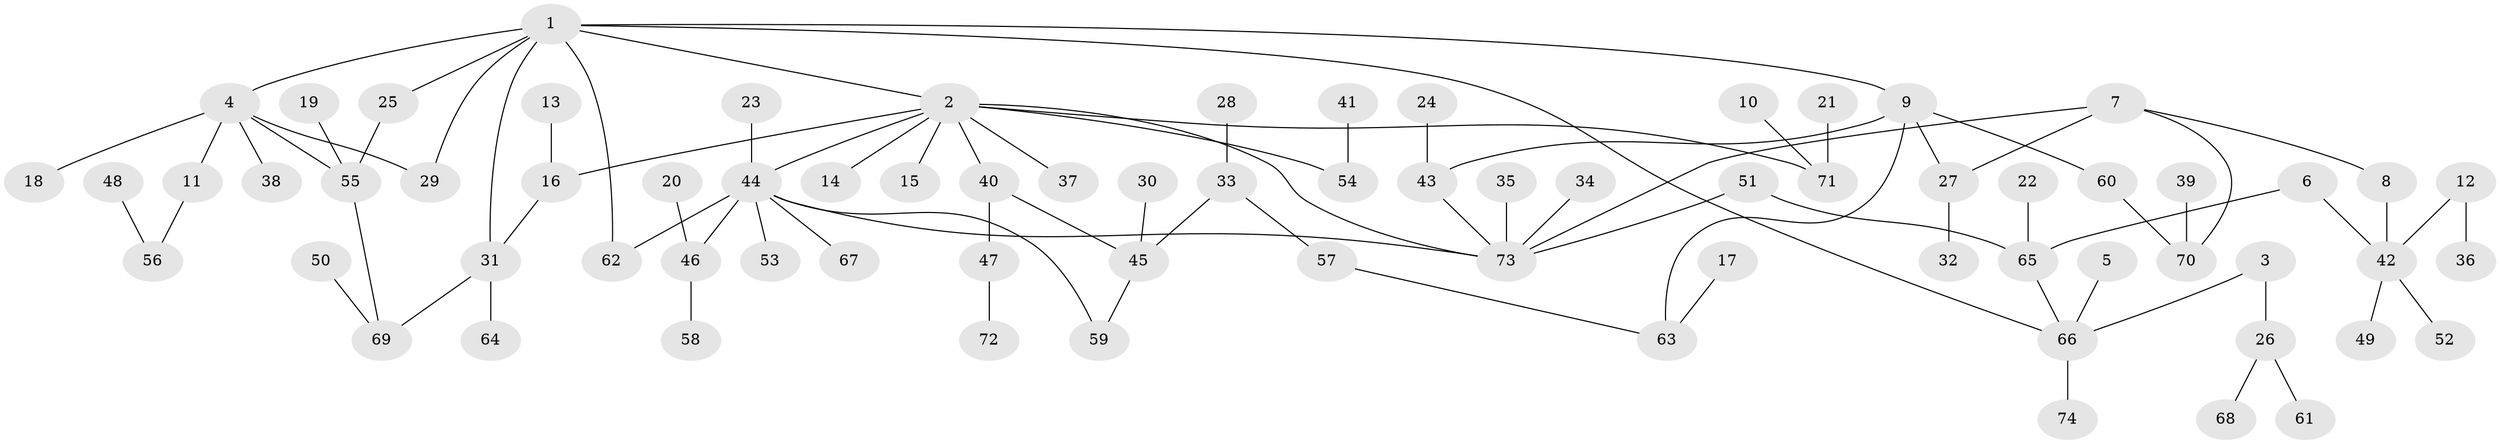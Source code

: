 // original degree distribution, {4: 0.10135135135135136, 7: 0.013513513513513514, 8: 0.006756756756756757, 6: 0.006756756756756757, 5: 0.02702702702702703, 3: 0.12837837837837837, 2: 0.34459459459459457, 1: 0.3716216216216216}
// Generated by graph-tools (version 1.1) at 2025/49/03/09/25 03:49:16]
// undirected, 74 vertices, 86 edges
graph export_dot {
graph [start="1"]
  node [color=gray90,style=filled];
  1;
  2;
  3;
  4;
  5;
  6;
  7;
  8;
  9;
  10;
  11;
  12;
  13;
  14;
  15;
  16;
  17;
  18;
  19;
  20;
  21;
  22;
  23;
  24;
  25;
  26;
  27;
  28;
  29;
  30;
  31;
  32;
  33;
  34;
  35;
  36;
  37;
  38;
  39;
  40;
  41;
  42;
  43;
  44;
  45;
  46;
  47;
  48;
  49;
  50;
  51;
  52;
  53;
  54;
  55;
  56;
  57;
  58;
  59;
  60;
  61;
  62;
  63;
  64;
  65;
  66;
  67;
  68;
  69;
  70;
  71;
  72;
  73;
  74;
  1 -- 2 [weight=1.0];
  1 -- 4 [weight=1.0];
  1 -- 9 [weight=1.0];
  1 -- 25 [weight=1.0];
  1 -- 29 [weight=1.0];
  1 -- 31 [weight=1.0];
  1 -- 62 [weight=1.0];
  1 -- 66 [weight=1.0];
  2 -- 14 [weight=1.0];
  2 -- 15 [weight=1.0];
  2 -- 16 [weight=1.0];
  2 -- 37 [weight=1.0];
  2 -- 40 [weight=1.0];
  2 -- 44 [weight=1.0];
  2 -- 54 [weight=1.0];
  2 -- 71 [weight=1.0];
  2 -- 73 [weight=1.0];
  3 -- 26 [weight=1.0];
  3 -- 66 [weight=1.0];
  4 -- 11 [weight=1.0];
  4 -- 18 [weight=1.0];
  4 -- 29 [weight=1.0];
  4 -- 38 [weight=1.0];
  4 -- 55 [weight=1.0];
  5 -- 66 [weight=1.0];
  6 -- 42 [weight=1.0];
  6 -- 65 [weight=1.0];
  7 -- 8 [weight=1.0];
  7 -- 27 [weight=1.0];
  7 -- 70 [weight=1.0];
  7 -- 73 [weight=1.0];
  8 -- 42 [weight=1.0];
  9 -- 27 [weight=1.0];
  9 -- 43 [weight=1.0];
  9 -- 60 [weight=1.0];
  9 -- 63 [weight=1.0];
  10 -- 71 [weight=1.0];
  11 -- 56 [weight=1.0];
  12 -- 36 [weight=1.0];
  12 -- 42 [weight=1.0];
  13 -- 16 [weight=1.0];
  16 -- 31 [weight=1.0];
  17 -- 63 [weight=1.0];
  19 -- 55 [weight=1.0];
  20 -- 46 [weight=1.0];
  21 -- 71 [weight=1.0];
  22 -- 65 [weight=1.0];
  23 -- 44 [weight=1.0];
  24 -- 43 [weight=1.0];
  25 -- 55 [weight=1.0];
  26 -- 61 [weight=1.0];
  26 -- 68 [weight=1.0];
  27 -- 32 [weight=1.0];
  28 -- 33 [weight=1.0];
  30 -- 45 [weight=1.0];
  31 -- 64 [weight=1.0];
  31 -- 69 [weight=1.0];
  33 -- 45 [weight=1.0];
  33 -- 57 [weight=1.0];
  34 -- 73 [weight=1.0];
  35 -- 73 [weight=1.0];
  39 -- 70 [weight=1.0];
  40 -- 45 [weight=1.0];
  40 -- 47 [weight=1.0];
  41 -- 54 [weight=1.0];
  42 -- 49 [weight=1.0];
  42 -- 52 [weight=1.0];
  43 -- 73 [weight=1.0];
  44 -- 46 [weight=2.0];
  44 -- 53 [weight=1.0];
  44 -- 59 [weight=1.0];
  44 -- 62 [weight=1.0];
  44 -- 67 [weight=1.0];
  44 -- 73 [weight=1.0];
  45 -- 59 [weight=1.0];
  46 -- 58 [weight=1.0];
  47 -- 72 [weight=1.0];
  48 -- 56 [weight=1.0];
  50 -- 69 [weight=1.0];
  51 -- 65 [weight=1.0];
  51 -- 73 [weight=1.0];
  55 -- 69 [weight=1.0];
  57 -- 63 [weight=1.0];
  60 -- 70 [weight=1.0];
  65 -- 66 [weight=1.0];
  66 -- 74 [weight=1.0];
}
